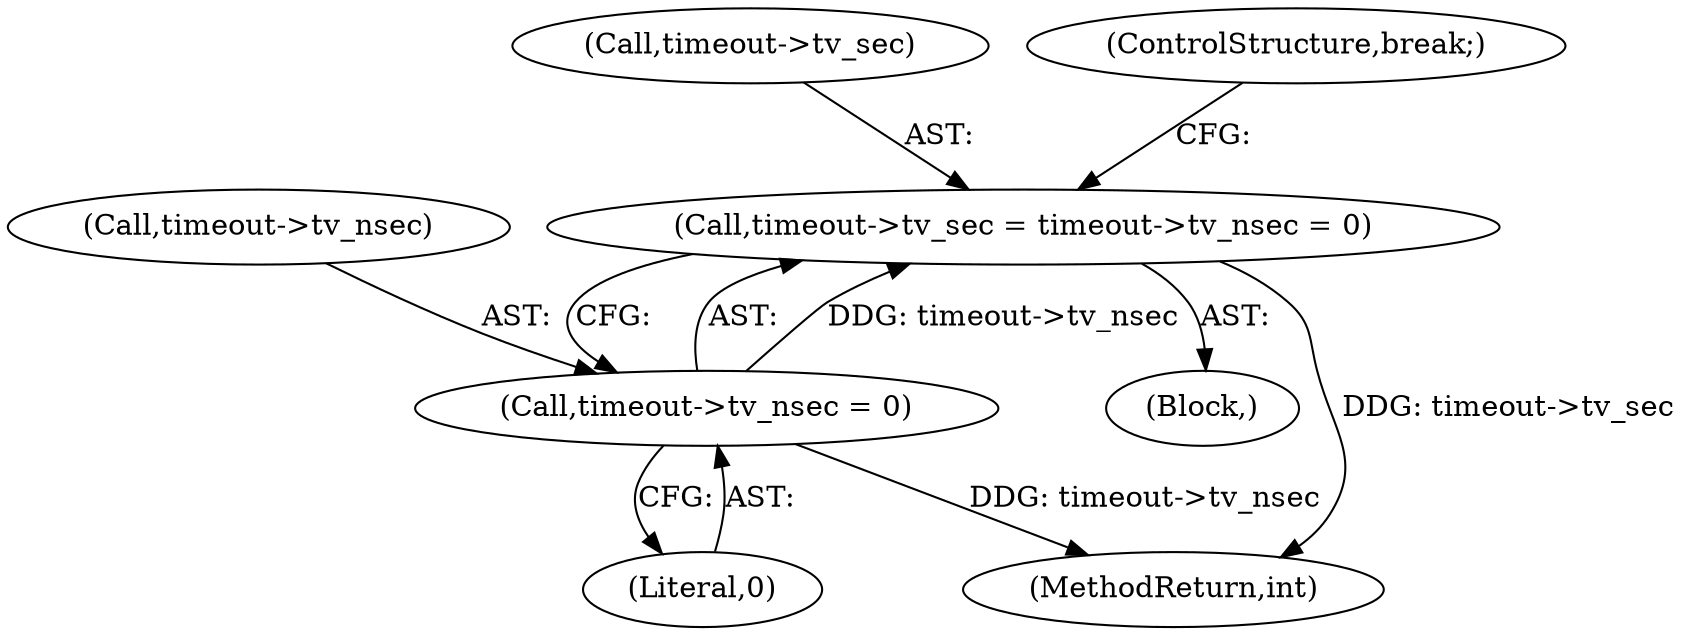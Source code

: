 digraph "0_linux_34b88a68f26a75e4fded796f1a49c40f82234b7d@pointer" {
"1000268" [label="(Call,timeout->tv_sec = timeout->tv_nsec = 0)"];
"1000272" [label="(Call,timeout->tv_nsec = 0)"];
"1000276" [label="(Literal,0)"];
"1000272" [label="(Call,timeout->tv_nsec = 0)"];
"1000267" [label="(Block,)"];
"1000269" [label="(Call,timeout->tv_sec)"];
"1000268" [label="(Call,timeout->tv_sec = timeout->tv_nsec = 0)"];
"1000334" [label="(MethodReturn,int)"];
"1000277" [label="(ControlStructure,break;)"];
"1000273" [label="(Call,timeout->tv_nsec)"];
"1000268" -> "1000267"  [label="AST: "];
"1000268" -> "1000272"  [label="CFG: "];
"1000269" -> "1000268"  [label="AST: "];
"1000272" -> "1000268"  [label="AST: "];
"1000277" -> "1000268"  [label="CFG: "];
"1000268" -> "1000334"  [label="DDG: timeout->tv_sec"];
"1000272" -> "1000268"  [label="DDG: timeout->tv_nsec"];
"1000272" -> "1000276"  [label="CFG: "];
"1000273" -> "1000272"  [label="AST: "];
"1000276" -> "1000272"  [label="AST: "];
"1000272" -> "1000334"  [label="DDG: timeout->tv_nsec"];
}
